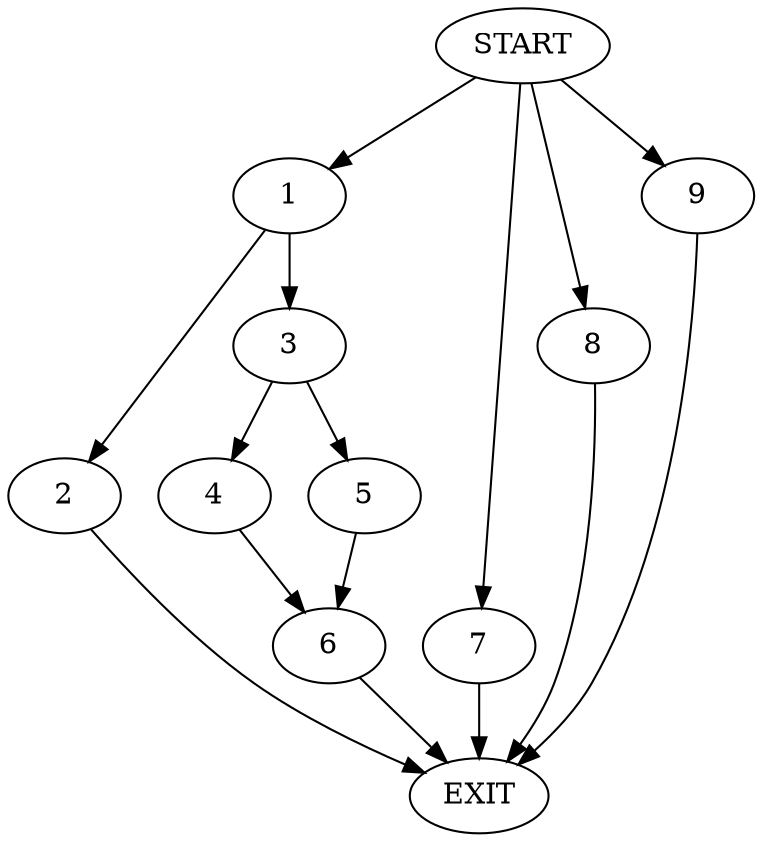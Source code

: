 digraph {
0 [label="START"]
10 [label="EXIT"]
0 -> 1
1 -> 2
1 -> 3
2 -> 10
3 -> 4
3 -> 5
5 -> 6
4 -> 6
0 -> 7
7 -> 10
0 -> 8
8 -> 10
0 -> 9
9 -> 10
6 -> 10
}
